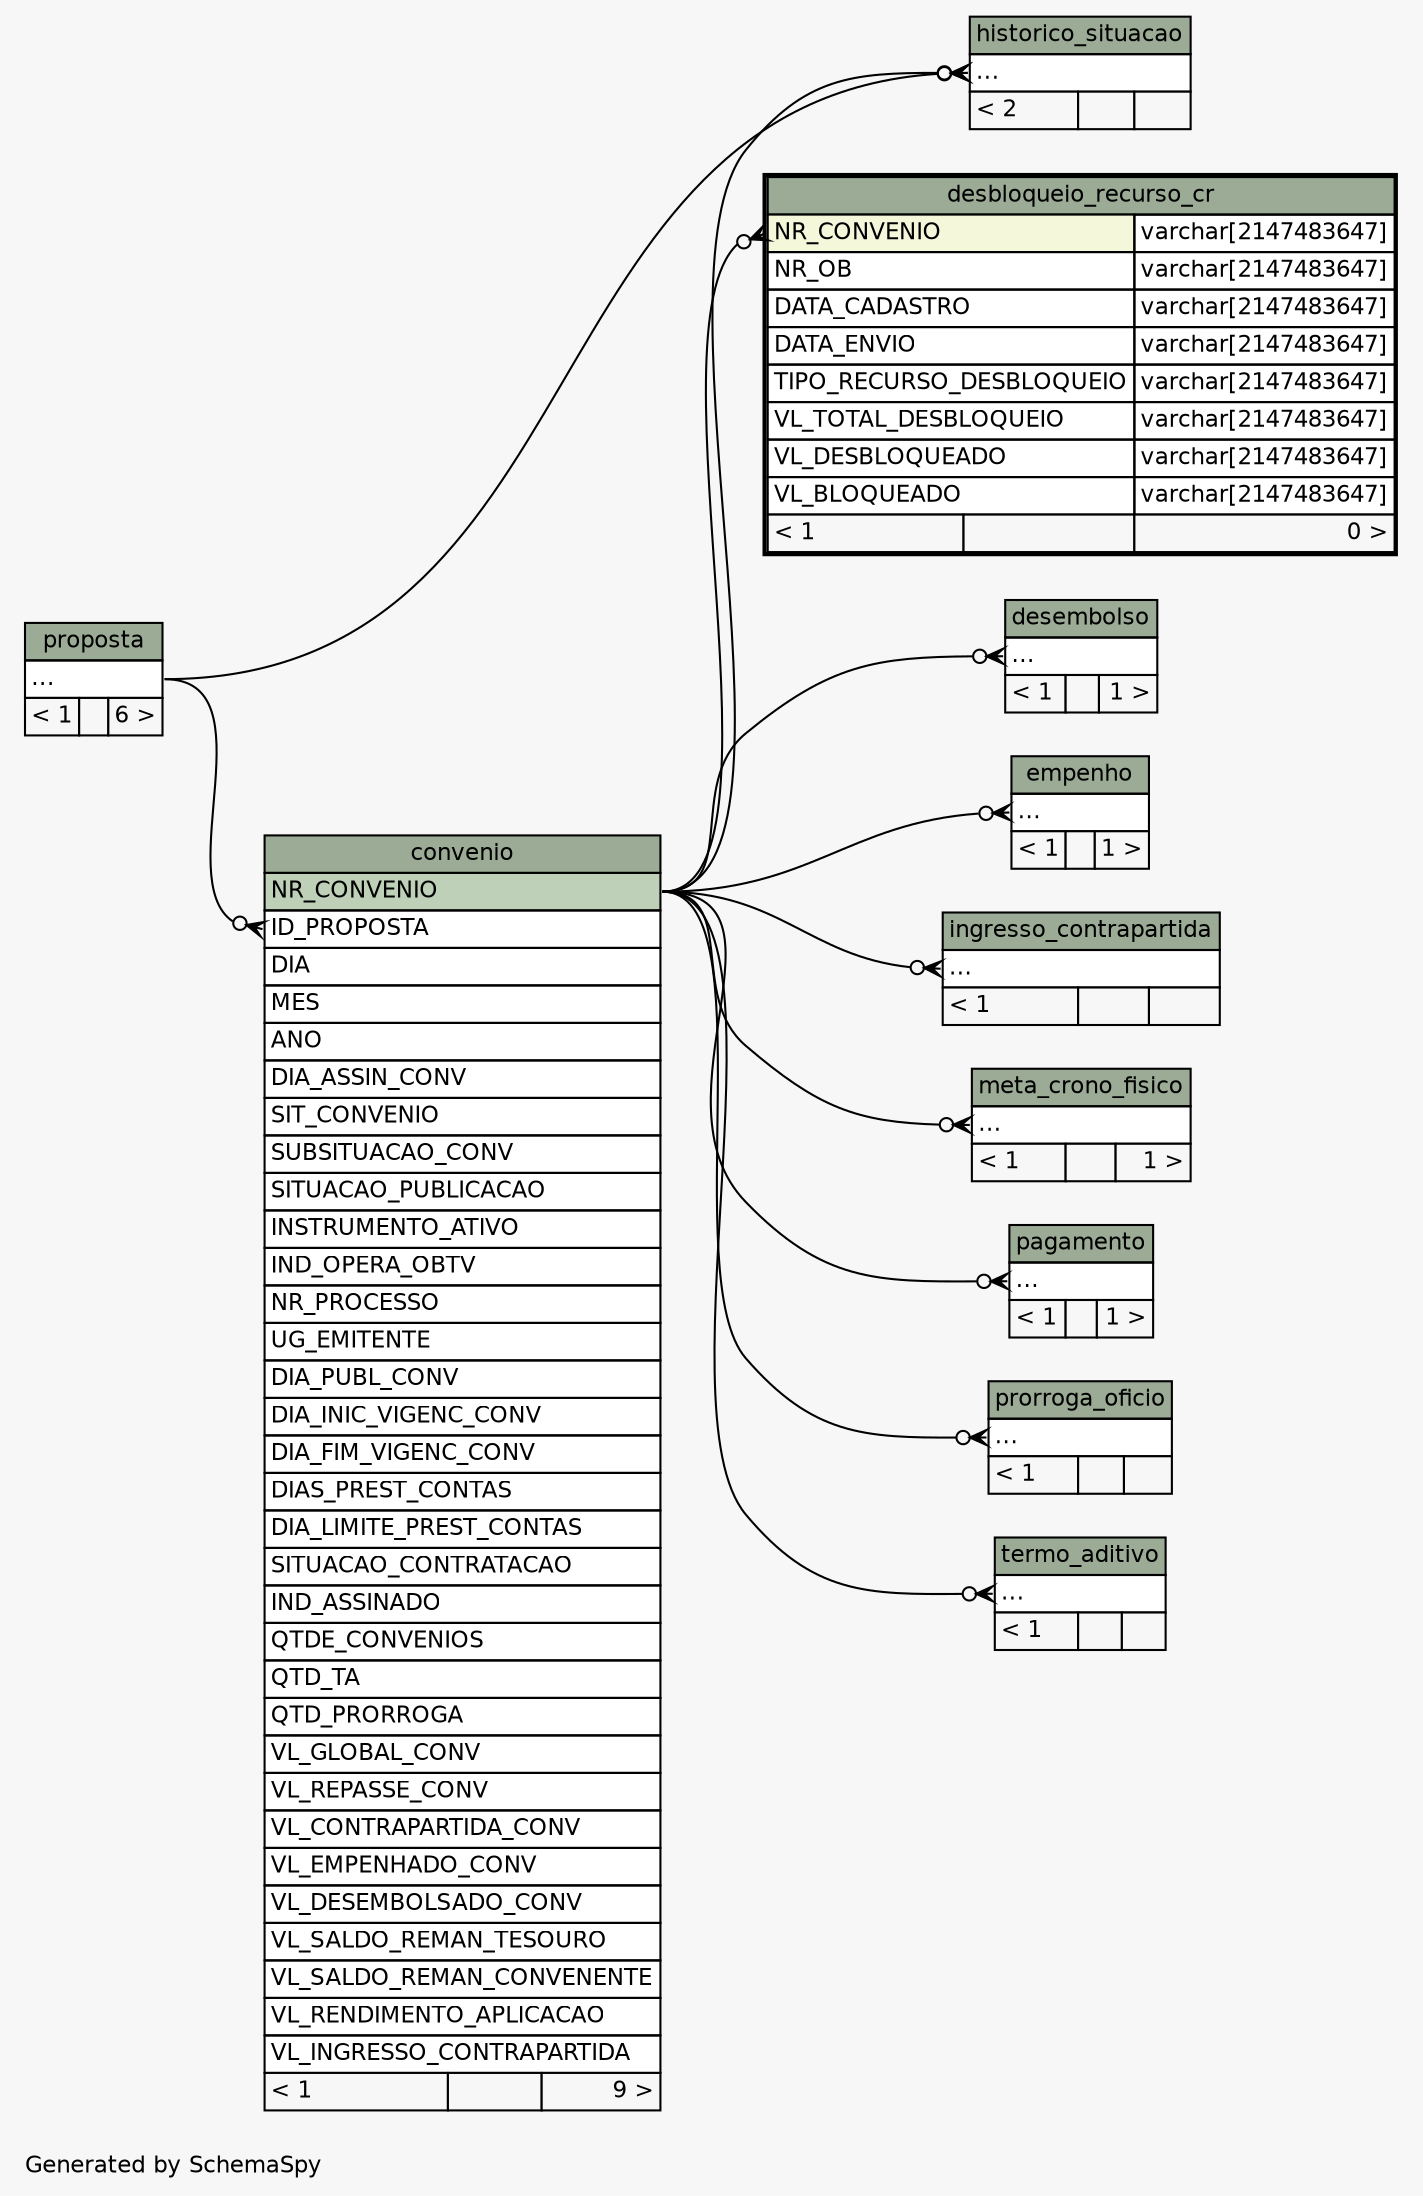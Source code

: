 // dot 2.38.0 on Windows 10 10.0
// SchemaSpy rev 590
digraph "twoDegreesRelationshipsDiagram" {
  graph [
    rankdir="RL"
    bgcolor="#f7f7f7"
    label="\nGenerated by SchemaSpy"
    labeljust="l"
    nodesep="0.18"
    ranksep="0.46"
    fontname="Helvetica"
    fontsize="11"
  ];
  node [
    fontname="Helvetica"
    fontsize="11"
    shape="plaintext"
  ];
  edge [
    arrowsize="0.8"
  ];
  "convenio":"ID_PROPOSTA":w -> "proposta":"elipses":e [arrowhead=none dir=back arrowtail=crowodot];
  "desbloqueio_recurso_cr":"NR_CONVENIO":w -> "convenio":"NR_CONVENIO":e [arrowhead=none dir=back arrowtail=crowodot];
  "desembolso":"elipses":w -> "convenio":"NR_CONVENIO":e [arrowhead=none dir=back arrowtail=crowodot];
  "empenho":"elipses":w -> "convenio":"NR_CONVENIO":e [arrowhead=none dir=back arrowtail=crowodot];
  "historico_situacao":"elipses":w -> "proposta":"elipses":e [arrowhead=none dir=back arrowtail=crowodot];
  "historico_situacao":"elipses":w -> "convenio":"NR_CONVENIO":e [arrowhead=none dir=back arrowtail=crowodot];
  "ingresso_contrapartida":"elipses":w -> "convenio":"NR_CONVENIO":e [arrowhead=none dir=back arrowtail=crowodot];
  "meta_crono_fisico":"elipses":w -> "convenio":"NR_CONVENIO":e [arrowhead=none dir=back arrowtail=crowodot];
  "pagamento":"elipses":w -> "convenio":"NR_CONVENIO":e [arrowhead=none dir=back arrowtail=crowodot];
  "prorroga_oficio":"elipses":w -> "convenio":"NR_CONVENIO":e [arrowhead=none dir=back arrowtail=crowodot];
  "termo_aditivo":"elipses":w -> "convenio":"NR_CONVENIO":e [arrowhead=none dir=back arrowtail=crowodot];
  "convenio" [
    label=<
    <TABLE BORDER="0" CELLBORDER="1" CELLSPACING="0" BGCOLOR="#ffffff">
      <TR><TD COLSPAN="3" BGCOLOR="#9bab96" ALIGN="CENTER">convenio</TD></TR>
      <TR><TD PORT="NR_CONVENIO" COLSPAN="3" BGCOLOR="#bed1b8" ALIGN="LEFT">NR_CONVENIO</TD></TR>
      <TR><TD PORT="ID_PROPOSTA" COLSPAN="3" ALIGN="LEFT">ID_PROPOSTA</TD></TR>
      <TR><TD PORT="DIA" COLSPAN="3" ALIGN="LEFT">DIA</TD></TR>
      <TR><TD PORT="MES" COLSPAN="3" ALIGN="LEFT">MES</TD></TR>
      <TR><TD PORT="ANO" COLSPAN="3" ALIGN="LEFT">ANO</TD></TR>
      <TR><TD PORT="DIA_ASSIN_CONV" COLSPAN="3" ALIGN="LEFT">DIA_ASSIN_CONV</TD></TR>
      <TR><TD PORT="SIT_CONVENIO" COLSPAN="3" ALIGN="LEFT">SIT_CONVENIO</TD></TR>
      <TR><TD PORT="SUBSITUACAO_CONV" COLSPAN="3" ALIGN="LEFT">SUBSITUACAO_CONV</TD></TR>
      <TR><TD PORT="SITUACAO_PUBLICACAO" COLSPAN="3" ALIGN="LEFT">SITUACAO_PUBLICACAO</TD></TR>
      <TR><TD PORT="INSTRUMENTO_ATIVO" COLSPAN="3" ALIGN="LEFT">INSTRUMENTO_ATIVO</TD></TR>
      <TR><TD PORT="IND_OPERA_OBTV" COLSPAN="3" ALIGN="LEFT">IND_OPERA_OBTV</TD></TR>
      <TR><TD PORT="NR_PROCESSO" COLSPAN="3" ALIGN="LEFT">NR_PROCESSO</TD></TR>
      <TR><TD PORT="UG_EMITENTE" COLSPAN="3" ALIGN="LEFT">UG_EMITENTE</TD></TR>
      <TR><TD PORT="DIA_PUBL_CONV" COLSPAN="3" ALIGN="LEFT">DIA_PUBL_CONV</TD></TR>
      <TR><TD PORT="DIA_INIC_VIGENC_CONV" COLSPAN="3" ALIGN="LEFT">DIA_INIC_VIGENC_CONV</TD></TR>
      <TR><TD PORT="DIA_FIM_VIGENC_CONV" COLSPAN="3" ALIGN="LEFT">DIA_FIM_VIGENC_CONV</TD></TR>
      <TR><TD PORT="DIAS_PREST_CONTAS" COLSPAN="3" ALIGN="LEFT">DIAS_PREST_CONTAS</TD></TR>
      <TR><TD PORT="DIA_LIMITE_PREST_CONTAS" COLSPAN="3" ALIGN="LEFT">DIA_LIMITE_PREST_CONTAS</TD></TR>
      <TR><TD PORT="SITUACAO_CONTRATACAO" COLSPAN="3" ALIGN="LEFT">SITUACAO_CONTRATACAO</TD></TR>
      <TR><TD PORT="IND_ASSINADO" COLSPAN="3" ALIGN="LEFT">IND_ASSINADO</TD></TR>
      <TR><TD PORT="QTDE_CONVENIOS" COLSPAN="3" ALIGN="LEFT">QTDE_CONVENIOS</TD></TR>
      <TR><TD PORT="QTD_TA" COLSPAN="3" ALIGN="LEFT">QTD_TA</TD></TR>
      <TR><TD PORT="QTD_PRORROGA" COLSPAN="3" ALIGN="LEFT">QTD_PRORROGA</TD></TR>
      <TR><TD PORT="VL_GLOBAL_CONV" COLSPAN="3" ALIGN="LEFT">VL_GLOBAL_CONV</TD></TR>
      <TR><TD PORT="VL_REPASSE_CONV" COLSPAN="3" ALIGN="LEFT">VL_REPASSE_CONV</TD></TR>
      <TR><TD PORT="VL_CONTRAPARTIDA_CONV" COLSPAN="3" ALIGN="LEFT">VL_CONTRAPARTIDA_CONV</TD></TR>
      <TR><TD PORT="VL_EMPENHADO_CONV" COLSPAN="3" ALIGN="LEFT">VL_EMPENHADO_CONV</TD></TR>
      <TR><TD PORT="VL_DESEMBOLSADO_CONV" COLSPAN="3" ALIGN="LEFT">VL_DESEMBOLSADO_CONV</TD></TR>
      <TR><TD PORT="VL_SALDO_REMAN_TESOURO" COLSPAN="3" ALIGN="LEFT">VL_SALDO_REMAN_TESOURO</TD></TR>
      <TR><TD PORT="VL_SALDO_REMAN_CONVENENTE" COLSPAN="3" ALIGN="LEFT">VL_SALDO_REMAN_CONVENENTE</TD></TR>
      <TR><TD PORT="VL_RENDIMENTO_APLICACAO" COLSPAN="3" ALIGN="LEFT">VL_RENDIMENTO_APLICACAO</TD></TR>
      <TR><TD PORT="VL_INGRESSO_CONTRAPARTIDA" COLSPAN="3" ALIGN="LEFT">VL_INGRESSO_CONTRAPARTIDA</TD></TR>
      <TR><TD ALIGN="LEFT" BGCOLOR="#f7f7f7">&lt; 1</TD><TD ALIGN="RIGHT" BGCOLOR="#f7f7f7">  </TD><TD ALIGN="RIGHT" BGCOLOR="#f7f7f7">9 &gt;</TD></TR>
    </TABLE>>
    URL="convenio.html"
    tooltip="convenio"
  ];
  "desbloqueio_recurso_cr" [
    label=<
    <TABLE BORDER="2" CELLBORDER="1" CELLSPACING="0" BGCOLOR="#ffffff">
      <TR><TD COLSPAN="3" BGCOLOR="#9bab96" ALIGN="CENTER">desbloqueio_recurso_cr</TD></TR>
      <TR><TD PORT="NR_CONVENIO" COLSPAN="2" BGCOLOR="#f4f7da" ALIGN="LEFT">NR_CONVENIO</TD><TD PORT="NR_CONVENIO.type" ALIGN="LEFT">varchar[2147483647]</TD></TR>
      <TR><TD PORT="NR_OB" COLSPAN="2" ALIGN="LEFT">NR_OB</TD><TD PORT="NR_OB.type" ALIGN="LEFT">varchar[2147483647]</TD></TR>
      <TR><TD PORT="DATA_CADASTRO" COLSPAN="2" ALIGN="LEFT">DATA_CADASTRO</TD><TD PORT="DATA_CADASTRO.type" ALIGN="LEFT">varchar[2147483647]</TD></TR>
      <TR><TD PORT="DATA_ENVIO" COLSPAN="2" ALIGN="LEFT">DATA_ENVIO</TD><TD PORT="DATA_ENVIO.type" ALIGN="LEFT">varchar[2147483647]</TD></TR>
      <TR><TD PORT="TIPO_RECURSO_DESBLOQUEIO" COLSPAN="2" ALIGN="LEFT">TIPO_RECURSO_DESBLOQUEIO</TD><TD PORT="TIPO_RECURSO_DESBLOQUEIO.type" ALIGN="LEFT">varchar[2147483647]</TD></TR>
      <TR><TD PORT="VL_TOTAL_DESBLOQUEIO" COLSPAN="2" ALIGN="LEFT">VL_TOTAL_DESBLOQUEIO</TD><TD PORT="VL_TOTAL_DESBLOQUEIO.type" ALIGN="LEFT">varchar[2147483647]</TD></TR>
      <TR><TD PORT="VL_DESBLOQUEADO" COLSPAN="2" ALIGN="LEFT">VL_DESBLOQUEADO</TD><TD PORT="VL_DESBLOQUEADO.type" ALIGN="LEFT">varchar[2147483647]</TD></TR>
      <TR><TD PORT="VL_BLOQUEADO" COLSPAN="2" ALIGN="LEFT">VL_BLOQUEADO</TD><TD PORT="VL_BLOQUEADO.type" ALIGN="LEFT">varchar[2147483647]</TD></TR>
      <TR><TD ALIGN="LEFT" BGCOLOR="#f7f7f7">&lt; 1</TD><TD ALIGN="RIGHT" BGCOLOR="#f7f7f7">  </TD><TD ALIGN="RIGHT" BGCOLOR="#f7f7f7">0 &gt;</TD></TR>
    </TABLE>>
    URL="desbloqueio_recurso_cr.html"
    tooltip="desbloqueio_recurso_cr"
  ];
  "desembolso" [
    label=<
    <TABLE BORDER="0" CELLBORDER="1" CELLSPACING="0" BGCOLOR="#ffffff">
      <TR><TD COLSPAN="3" BGCOLOR="#9bab96" ALIGN="CENTER">desembolso</TD></TR>
      <TR><TD PORT="elipses" COLSPAN="3" ALIGN="LEFT">...</TD></TR>
      <TR><TD ALIGN="LEFT" BGCOLOR="#f7f7f7">&lt; 1</TD><TD ALIGN="RIGHT" BGCOLOR="#f7f7f7">  </TD><TD ALIGN="RIGHT" BGCOLOR="#f7f7f7">1 &gt;</TD></TR>
    </TABLE>>
    URL="desembolso.html"
    tooltip="desembolso"
  ];
  "empenho" [
    label=<
    <TABLE BORDER="0" CELLBORDER="1" CELLSPACING="0" BGCOLOR="#ffffff">
      <TR><TD COLSPAN="3" BGCOLOR="#9bab96" ALIGN="CENTER">empenho</TD></TR>
      <TR><TD PORT="elipses" COLSPAN="3" ALIGN="LEFT">...</TD></TR>
      <TR><TD ALIGN="LEFT" BGCOLOR="#f7f7f7">&lt; 1</TD><TD ALIGN="RIGHT" BGCOLOR="#f7f7f7">  </TD><TD ALIGN="RIGHT" BGCOLOR="#f7f7f7">1 &gt;</TD></TR>
    </TABLE>>
    URL="empenho.html"
    tooltip="empenho"
  ];
  "historico_situacao" [
    label=<
    <TABLE BORDER="0" CELLBORDER="1" CELLSPACING="0" BGCOLOR="#ffffff">
      <TR><TD COLSPAN="3" BGCOLOR="#9bab96" ALIGN="CENTER">historico_situacao</TD></TR>
      <TR><TD PORT="elipses" COLSPAN="3" ALIGN="LEFT">...</TD></TR>
      <TR><TD ALIGN="LEFT" BGCOLOR="#f7f7f7">&lt; 2</TD><TD ALIGN="RIGHT" BGCOLOR="#f7f7f7">  </TD><TD ALIGN="RIGHT" BGCOLOR="#f7f7f7">  </TD></TR>
    </TABLE>>
    URL="historico_situacao.html"
    tooltip="historico_situacao"
  ];
  "ingresso_contrapartida" [
    label=<
    <TABLE BORDER="0" CELLBORDER="1" CELLSPACING="0" BGCOLOR="#ffffff">
      <TR><TD COLSPAN="3" BGCOLOR="#9bab96" ALIGN="CENTER">ingresso_contrapartida</TD></TR>
      <TR><TD PORT="elipses" COLSPAN="3" ALIGN="LEFT">...</TD></TR>
      <TR><TD ALIGN="LEFT" BGCOLOR="#f7f7f7">&lt; 1</TD><TD ALIGN="RIGHT" BGCOLOR="#f7f7f7">  </TD><TD ALIGN="RIGHT" BGCOLOR="#f7f7f7">  </TD></TR>
    </TABLE>>
    URL="ingresso_contrapartida.html"
    tooltip="ingresso_contrapartida"
  ];
  "meta_crono_fisico" [
    label=<
    <TABLE BORDER="0" CELLBORDER="1" CELLSPACING="0" BGCOLOR="#ffffff">
      <TR><TD COLSPAN="3" BGCOLOR="#9bab96" ALIGN="CENTER">meta_crono_fisico</TD></TR>
      <TR><TD PORT="elipses" COLSPAN="3" ALIGN="LEFT">...</TD></TR>
      <TR><TD ALIGN="LEFT" BGCOLOR="#f7f7f7">&lt; 1</TD><TD ALIGN="RIGHT" BGCOLOR="#f7f7f7">  </TD><TD ALIGN="RIGHT" BGCOLOR="#f7f7f7">1 &gt;</TD></TR>
    </TABLE>>
    URL="meta_crono_fisico.html"
    tooltip="meta_crono_fisico"
  ];
  "pagamento" [
    label=<
    <TABLE BORDER="0" CELLBORDER="1" CELLSPACING="0" BGCOLOR="#ffffff">
      <TR><TD COLSPAN="3" BGCOLOR="#9bab96" ALIGN="CENTER">pagamento</TD></TR>
      <TR><TD PORT="elipses" COLSPAN="3" ALIGN="LEFT">...</TD></TR>
      <TR><TD ALIGN="LEFT" BGCOLOR="#f7f7f7">&lt; 1</TD><TD ALIGN="RIGHT" BGCOLOR="#f7f7f7">  </TD><TD ALIGN="RIGHT" BGCOLOR="#f7f7f7">1 &gt;</TD></TR>
    </TABLE>>
    URL="pagamento.html"
    tooltip="pagamento"
  ];
  "proposta" [
    label=<
    <TABLE BORDER="0" CELLBORDER="1" CELLSPACING="0" BGCOLOR="#ffffff">
      <TR><TD COLSPAN="3" BGCOLOR="#9bab96" ALIGN="CENTER">proposta</TD></TR>
      <TR><TD PORT="elipses" COLSPAN="3" ALIGN="LEFT">...</TD></TR>
      <TR><TD ALIGN="LEFT" BGCOLOR="#f7f7f7">&lt; 1</TD><TD ALIGN="RIGHT" BGCOLOR="#f7f7f7">  </TD><TD ALIGN="RIGHT" BGCOLOR="#f7f7f7">6 &gt;</TD></TR>
    </TABLE>>
    URL="proposta.html"
    tooltip="proposta"
  ];
  "prorroga_oficio" [
    label=<
    <TABLE BORDER="0" CELLBORDER="1" CELLSPACING="0" BGCOLOR="#ffffff">
      <TR><TD COLSPAN="3" BGCOLOR="#9bab96" ALIGN="CENTER">prorroga_oficio</TD></TR>
      <TR><TD PORT="elipses" COLSPAN="3" ALIGN="LEFT">...</TD></TR>
      <TR><TD ALIGN="LEFT" BGCOLOR="#f7f7f7">&lt; 1</TD><TD ALIGN="RIGHT" BGCOLOR="#f7f7f7">  </TD><TD ALIGN="RIGHT" BGCOLOR="#f7f7f7">  </TD></TR>
    </TABLE>>
    URL="prorroga_oficio.html"
    tooltip="prorroga_oficio"
  ];
  "termo_aditivo" [
    label=<
    <TABLE BORDER="0" CELLBORDER="1" CELLSPACING="0" BGCOLOR="#ffffff">
      <TR><TD COLSPAN="3" BGCOLOR="#9bab96" ALIGN="CENTER">termo_aditivo</TD></TR>
      <TR><TD PORT="elipses" COLSPAN="3" ALIGN="LEFT">...</TD></TR>
      <TR><TD ALIGN="LEFT" BGCOLOR="#f7f7f7">&lt; 1</TD><TD ALIGN="RIGHT" BGCOLOR="#f7f7f7">  </TD><TD ALIGN="RIGHT" BGCOLOR="#f7f7f7">  </TD></TR>
    </TABLE>>
    URL="termo_aditivo.html"
    tooltip="termo_aditivo"
  ];
}
